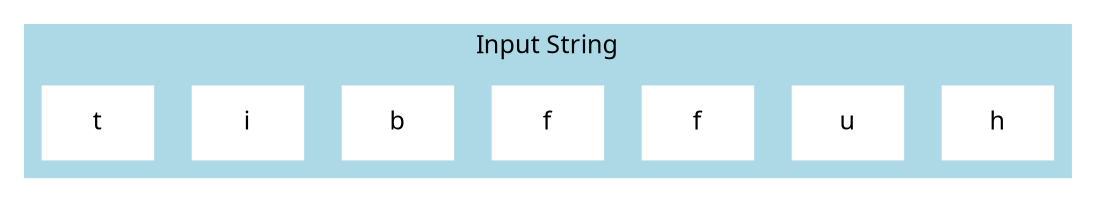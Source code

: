 digraph input_string {
  bgcolor=transparent
  graph [fontsize=12 fontname="HackNerdFont" style=filled color=lightblue];
  node [fontsize=12 fontname="HackNerdFont" style=filled color=white];

  subgraph cluster_input {
    label = "Input String";
    rankdir=LR;
    
    h [label="h", shape=plaintext];
    u [label="u", shape=plaintext];
    f [label="f", shape=plaintext];
    f2 [label="f", shape=plaintext];
    b [label="b", shape=plaintext];
    i [label="i", shape=plaintext];
    t [label="t", shape=plaintext];
  }

}
